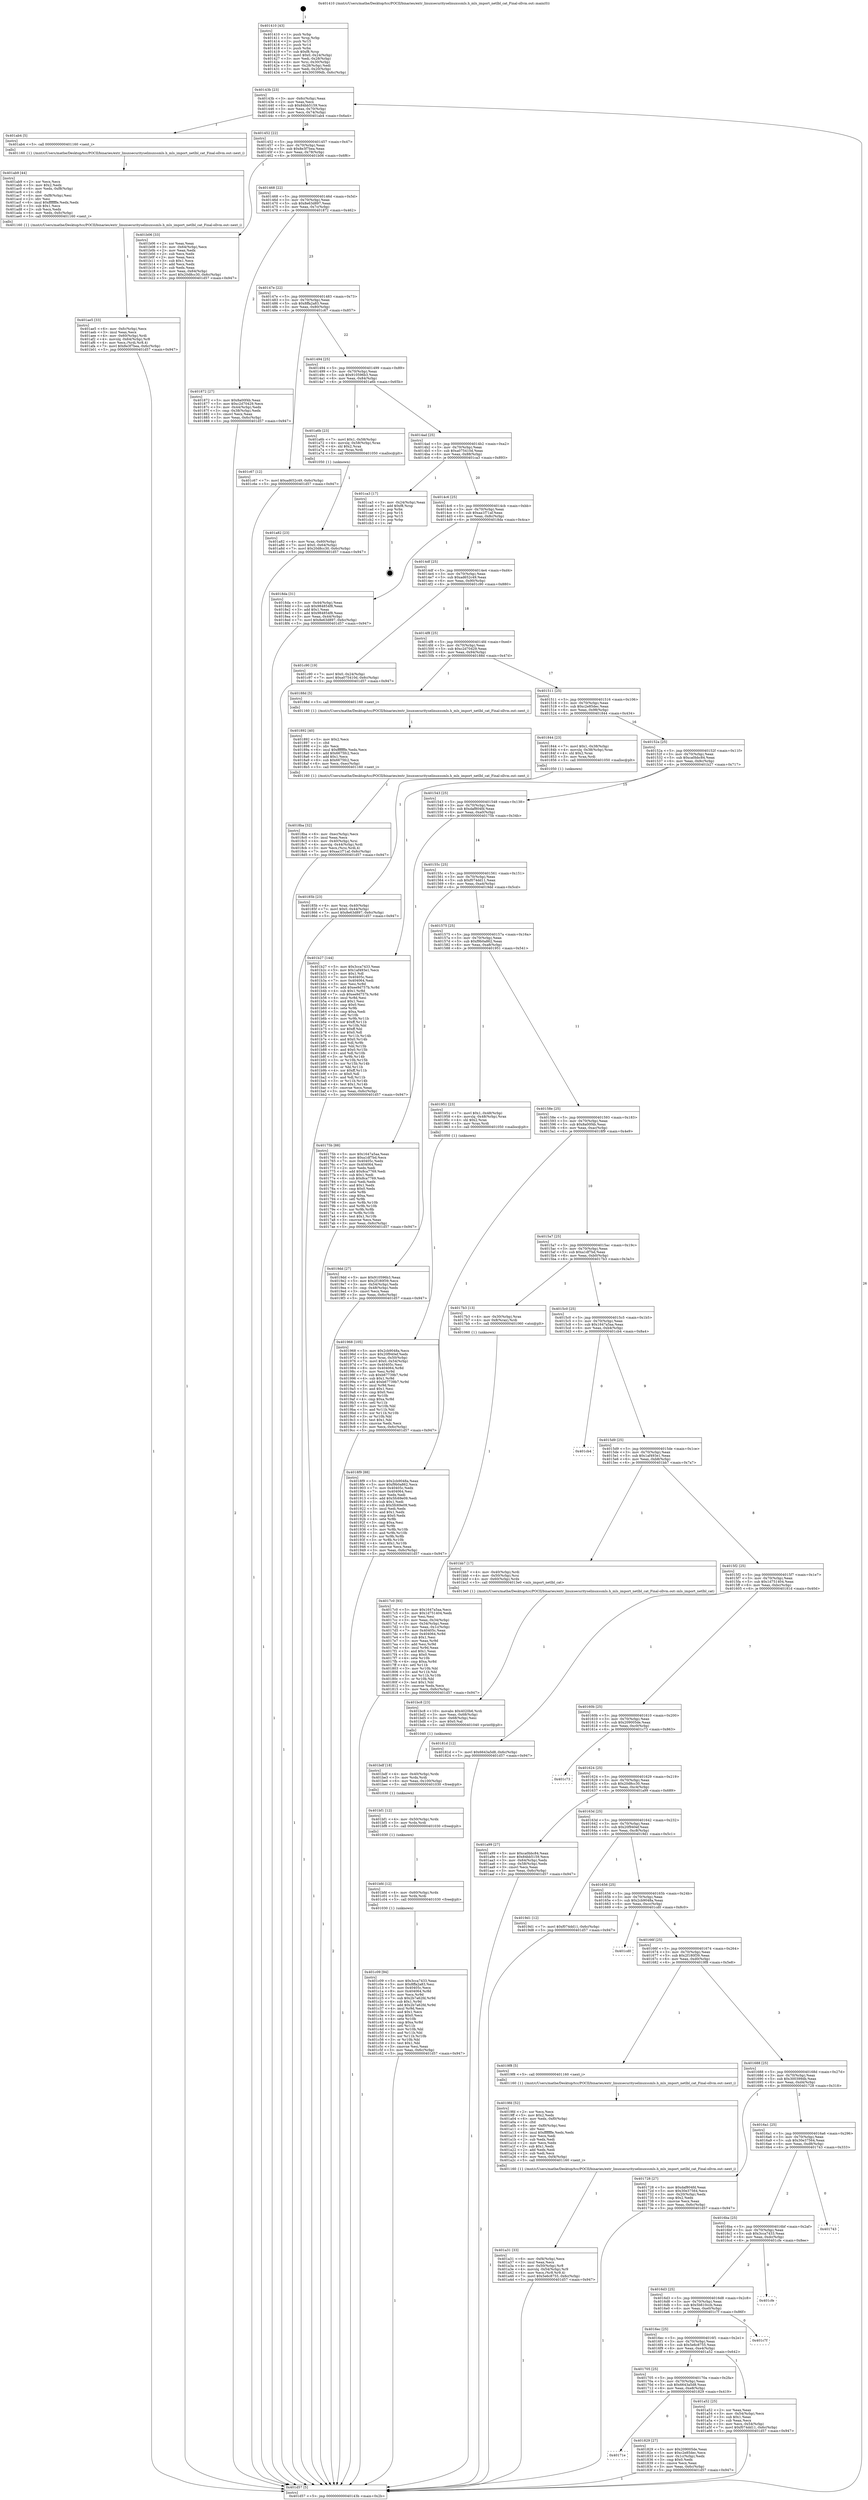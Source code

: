 digraph "0x401410" {
  label = "0x401410 (/mnt/c/Users/mathe/Desktop/tcc/POCII/binaries/extr_linuxsecurityselinuxssmls.h_mls_import_netlbl_cat_Final-ollvm.out::main(0))"
  labelloc = "t"
  node[shape=record]

  Entry [label="",width=0.3,height=0.3,shape=circle,fillcolor=black,style=filled]
  "0x40143b" [label="{
     0x40143b [23]\l
     | [instrs]\l
     &nbsp;&nbsp;0x40143b \<+3\>: mov -0x6c(%rbp),%eax\l
     &nbsp;&nbsp;0x40143e \<+2\>: mov %eax,%ecx\l
     &nbsp;&nbsp;0x401440 \<+6\>: sub $0x84bb5159,%ecx\l
     &nbsp;&nbsp;0x401446 \<+3\>: mov %eax,-0x70(%rbp)\l
     &nbsp;&nbsp;0x401449 \<+3\>: mov %ecx,-0x74(%rbp)\l
     &nbsp;&nbsp;0x40144c \<+6\>: je 0000000000401ab4 \<main+0x6a4\>\l
  }"]
  "0x401ab4" [label="{
     0x401ab4 [5]\l
     | [instrs]\l
     &nbsp;&nbsp;0x401ab4 \<+5\>: call 0000000000401160 \<next_i\>\l
     | [calls]\l
     &nbsp;&nbsp;0x401160 \{1\} (/mnt/c/Users/mathe/Desktop/tcc/POCII/binaries/extr_linuxsecurityselinuxssmls.h_mls_import_netlbl_cat_Final-ollvm.out::next_i)\l
  }"]
  "0x401452" [label="{
     0x401452 [22]\l
     | [instrs]\l
     &nbsp;&nbsp;0x401452 \<+5\>: jmp 0000000000401457 \<main+0x47\>\l
     &nbsp;&nbsp;0x401457 \<+3\>: mov -0x70(%rbp),%eax\l
     &nbsp;&nbsp;0x40145a \<+5\>: sub $0x8e3f7bea,%eax\l
     &nbsp;&nbsp;0x40145f \<+3\>: mov %eax,-0x78(%rbp)\l
     &nbsp;&nbsp;0x401462 \<+6\>: je 0000000000401b06 \<main+0x6f6\>\l
  }"]
  Exit [label="",width=0.3,height=0.3,shape=circle,fillcolor=black,style=filled,peripheries=2]
  "0x401b06" [label="{
     0x401b06 [33]\l
     | [instrs]\l
     &nbsp;&nbsp;0x401b06 \<+2\>: xor %eax,%eax\l
     &nbsp;&nbsp;0x401b08 \<+3\>: mov -0x64(%rbp),%ecx\l
     &nbsp;&nbsp;0x401b0b \<+2\>: mov %eax,%edx\l
     &nbsp;&nbsp;0x401b0d \<+2\>: sub %ecx,%edx\l
     &nbsp;&nbsp;0x401b0f \<+2\>: mov %eax,%ecx\l
     &nbsp;&nbsp;0x401b11 \<+3\>: sub $0x1,%ecx\l
     &nbsp;&nbsp;0x401b14 \<+2\>: add %ecx,%edx\l
     &nbsp;&nbsp;0x401b16 \<+2\>: sub %edx,%eax\l
     &nbsp;&nbsp;0x401b18 \<+3\>: mov %eax,-0x64(%rbp)\l
     &nbsp;&nbsp;0x401b1b \<+7\>: movl $0x20d8cc30,-0x6c(%rbp)\l
     &nbsp;&nbsp;0x401b22 \<+5\>: jmp 0000000000401d57 \<main+0x947\>\l
  }"]
  "0x401468" [label="{
     0x401468 [22]\l
     | [instrs]\l
     &nbsp;&nbsp;0x401468 \<+5\>: jmp 000000000040146d \<main+0x5d\>\l
     &nbsp;&nbsp;0x40146d \<+3\>: mov -0x70(%rbp),%eax\l
     &nbsp;&nbsp;0x401470 \<+5\>: sub $0x8e63d897,%eax\l
     &nbsp;&nbsp;0x401475 \<+3\>: mov %eax,-0x7c(%rbp)\l
     &nbsp;&nbsp;0x401478 \<+6\>: je 0000000000401872 \<main+0x462\>\l
  }"]
  "0x401c09" [label="{
     0x401c09 [94]\l
     | [instrs]\l
     &nbsp;&nbsp;0x401c09 \<+5\>: mov $0x3cca7433,%eax\l
     &nbsp;&nbsp;0x401c0e \<+5\>: mov $0x8ffa2a83,%esi\l
     &nbsp;&nbsp;0x401c13 \<+7\>: mov 0x40405c,%ecx\l
     &nbsp;&nbsp;0x401c1a \<+8\>: mov 0x404064,%r8d\l
     &nbsp;&nbsp;0x401c22 \<+3\>: mov %ecx,%r9d\l
     &nbsp;&nbsp;0x401c25 \<+7\>: sub $0x2b7a62fd,%r9d\l
     &nbsp;&nbsp;0x401c2c \<+4\>: sub $0x1,%r9d\l
     &nbsp;&nbsp;0x401c30 \<+7\>: add $0x2b7a62fd,%r9d\l
     &nbsp;&nbsp;0x401c37 \<+4\>: imul %r9d,%ecx\l
     &nbsp;&nbsp;0x401c3b \<+3\>: and $0x1,%ecx\l
     &nbsp;&nbsp;0x401c3e \<+3\>: cmp $0x0,%ecx\l
     &nbsp;&nbsp;0x401c41 \<+4\>: sete %r10b\l
     &nbsp;&nbsp;0x401c45 \<+4\>: cmp $0xa,%r8d\l
     &nbsp;&nbsp;0x401c49 \<+4\>: setl %r11b\l
     &nbsp;&nbsp;0x401c4d \<+3\>: mov %r10b,%bl\l
     &nbsp;&nbsp;0x401c50 \<+3\>: and %r11b,%bl\l
     &nbsp;&nbsp;0x401c53 \<+3\>: xor %r11b,%r10b\l
     &nbsp;&nbsp;0x401c56 \<+3\>: or %r10b,%bl\l
     &nbsp;&nbsp;0x401c59 \<+3\>: test $0x1,%bl\l
     &nbsp;&nbsp;0x401c5c \<+3\>: cmovne %esi,%eax\l
     &nbsp;&nbsp;0x401c5f \<+3\>: mov %eax,-0x6c(%rbp)\l
     &nbsp;&nbsp;0x401c62 \<+5\>: jmp 0000000000401d57 \<main+0x947\>\l
  }"]
  "0x401872" [label="{
     0x401872 [27]\l
     | [instrs]\l
     &nbsp;&nbsp;0x401872 \<+5\>: mov $0x8a00f4b,%eax\l
     &nbsp;&nbsp;0x401877 \<+5\>: mov $0xc2d70429,%ecx\l
     &nbsp;&nbsp;0x40187c \<+3\>: mov -0x44(%rbp),%edx\l
     &nbsp;&nbsp;0x40187f \<+3\>: cmp -0x38(%rbp),%edx\l
     &nbsp;&nbsp;0x401882 \<+3\>: cmovl %ecx,%eax\l
     &nbsp;&nbsp;0x401885 \<+3\>: mov %eax,-0x6c(%rbp)\l
     &nbsp;&nbsp;0x401888 \<+5\>: jmp 0000000000401d57 \<main+0x947\>\l
  }"]
  "0x40147e" [label="{
     0x40147e [22]\l
     | [instrs]\l
     &nbsp;&nbsp;0x40147e \<+5\>: jmp 0000000000401483 \<main+0x73\>\l
     &nbsp;&nbsp;0x401483 \<+3\>: mov -0x70(%rbp),%eax\l
     &nbsp;&nbsp;0x401486 \<+5\>: sub $0x8ffa2a83,%eax\l
     &nbsp;&nbsp;0x40148b \<+3\>: mov %eax,-0x80(%rbp)\l
     &nbsp;&nbsp;0x40148e \<+6\>: je 0000000000401c67 \<main+0x857\>\l
  }"]
  "0x401bfd" [label="{
     0x401bfd [12]\l
     | [instrs]\l
     &nbsp;&nbsp;0x401bfd \<+4\>: mov -0x60(%rbp),%rdx\l
     &nbsp;&nbsp;0x401c01 \<+3\>: mov %rdx,%rdi\l
     &nbsp;&nbsp;0x401c04 \<+5\>: call 0000000000401030 \<free@plt\>\l
     | [calls]\l
     &nbsp;&nbsp;0x401030 \{1\} (unknown)\l
  }"]
  "0x401c67" [label="{
     0x401c67 [12]\l
     | [instrs]\l
     &nbsp;&nbsp;0x401c67 \<+7\>: movl $0xad652c49,-0x6c(%rbp)\l
     &nbsp;&nbsp;0x401c6e \<+5\>: jmp 0000000000401d57 \<main+0x947\>\l
  }"]
  "0x401494" [label="{
     0x401494 [25]\l
     | [instrs]\l
     &nbsp;&nbsp;0x401494 \<+5\>: jmp 0000000000401499 \<main+0x89\>\l
     &nbsp;&nbsp;0x401499 \<+3\>: mov -0x70(%rbp),%eax\l
     &nbsp;&nbsp;0x40149c \<+5\>: sub $0x910596b3,%eax\l
     &nbsp;&nbsp;0x4014a1 \<+6\>: mov %eax,-0x84(%rbp)\l
     &nbsp;&nbsp;0x4014a7 \<+6\>: je 0000000000401a6b \<main+0x65b\>\l
  }"]
  "0x401bf1" [label="{
     0x401bf1 [12]\l
     | [instrs]\l
     &nbsp;&nbsp;0x401bf1 \<+4\>: mov -0x50(%rbp),%rdx\l
     &nbsp;&nbsp;0x401bf5 \<+3\>: mov %rdx,%rdi\l
     &nbsp;&nbsp;0x401bf8 \<+5\>: call 0000000000401030 \<free@plt\>\l
     | [calls]\l
     &nbsp;&nbsp;0x401030 \{1\} (unknown)\l
  }"]
  "0x401a6b" [label="{
     0x401a6b [23]\l
     | [instrs]\l
     &nbsp;&nbsp;0x401a6b \<+7\>: movl $0x1,-0x58(%rbp)\l
     &nbsp;&nbsp;0x401a72 \<+4\>: movslq -0x58(%rbp),%rax\l
     &nbsp;&nbsp;0x401a76 \<+4\>: shl $0x2,%rax\l
     &nbsp;&nbsp;0x401a7a \<+3\>: mov %rax,%rdi\l
     &nbsp;&nbsp;0x401a7d \<+5\>: call 0000000000401050 \<malloc@plt\>\l
     | [calls]\l
     &nbsp;&nbsp;0x401050 \{1\} (unknown)\l
  }"]
  "0x4014ad" [label="{
     0x4014ad [25]\l
     | [instrs]\l
     &nbsp;&nbsp;0x4014ad \<+5\>: jmp 00000000004014b2 \<main+0xa2\>\l
     &nbsp;&nbsp;0x4014b2 \<+3\>: mov -0x70(%rbp),%eax\l
     &nbsp;&nbsp;0x4014b5 \<+5\>: sub $0xa075410d,%eax\l
     &nbsp;&nbsp;0x4014ba \<+6\>: mov %eax,-0x88(%rbp)\l
     &nbsp;&nbsp;0x4014c0 \<+6\>: je 0000000000401ca3 \<main+0x893\>\l
  }"]
  "0x401bdf" [label="{
     0x401bdf [18]\l
     | [instrs]\l
     &nbsp;&nbsp;0x401bdf \<+4\>: mov -0x40(%rbp),%rdx\l
     &nbsp;&nbsp;0x401be3 \<+3\>: mov %rdx,%rdi\l
     &nbsp;&nbsp;0x401be6 \<+6\>: mov %eax,-0x100(%rbp)\l
     &nbsp;&nbsp;0x401bec \<+5\>: call 0000000000401030 \<free@plt\>\l
     | [calls]\l
     &nbsp;&nbsp;0x401030 \{1\} (unknown)\l
  }"]
  "0x401ca3" [label="{
     0x401ca3 [17]\l
     | [instrs]\l
     &nbsp;&nbsp;0x401ca3 \<+3\>: mov -0x24(%rbp),%eax\l
     &nbsp;&nbsp;0x401ca6 \<+7\>: add $0xf8,%rsp\l
     &nbsp;&nbsp;0x401cad \<+1\>: pop %rbx\l
     &nbsp;&nbsp;0x401cae \<+2\>: pop %r14\l
     &nbsp;&nbsp;0x401cb0 \<+2\>: pop %r15\l
     &nbsp;&nbsp;0x401cb2 \<+1\>: pop %rbp\l
     &nbsp;&nbsp;0x401cb3 \<+1\>: ret\l
  }"]
  "0x4014c6" [label="{
     0x4014c6 [25]\l
     | [instrs]\l
     &nbsp;&nbsp;0x4014c6 \<+5\>: jmp 00000000004014cb \<main+0xbb\>\l
     &nbsp;&nbsp;0x4014cb \<+3\>: mov -0x70(%rbp),%eax\l
     &nbsp;&nbsp;0x4014ce \<+5\>: sub $0xaa1f71af,%eax\l
     &nbsp;&nbsp;0x4014d3 \<+6\>: mov %eax,-0x8c(%rbp)\l
     &nbsp;&nbsp;0x4014d9 \<+6\>: je 00000000004018da \<main+0x4ca\>\l
  }"]
  "0x401bc8" [label="{
     0x401bc8 [23]\l
     | [instrs]\l
     &nbsp;&nbsp;0x401bc8 \<+10\>: movabs $0x4020b6,%rdi\l
     &nbsp;&nbsp;0x401bd2 \<+3\>: mov %eax,-0x68(%rbp)\l
     &nbsp;&nbsp;0x401bd5 \<+3\>: mov -0x68(%rbp),%esi\l
     &nbsp;&nbsp;0x401bd8 \<+2\>: mov $0x0,%al\l
     &nbsp;&nbsp;0x401bda \<+5\>: call 0000000000401040 \<printf@plt\>\l
     | [calls]\l
     &nbsp;&nbsp;0x401040 \{1\} (unknown)\l
  }"]
  "0x4018da" [label="{
     0x4018da [31]\l
     | [instrs]\l
     &nbsp;&nbsp;0x4018da \<+3\>: mov -0x44(%rbp),%eax\l
     &nbsp;&nbsp;0x4018dd \<+5\>: sub $0x984854f8,%eax\l
     &nbsp;&nbsp;0x4018e2 \<+3\>: add $0x1,%eax\l
     &nbsp;&nbsp;0x4018e5 \<+5\>: add $0x984854f8,%eax\l
     &nbsp;&nbsp;0x4018ea \<+3\>: mov %eax,-0x44(%rbp)\l
     &nbsp;&nbsp;0x4018ed \<+7\>: movl $0x8e63d897,-0x6c(%rbp)\l
     &nbsp;&nbsp;0x4018f4 \<+5\>: jmp 0000000000401d57 \<main+0x947\>\l
  }"]
  "0x4014df" [label="{
     0x4014df [25]\l
     | [instrs]\l
     &nbsp;&nbsp;0x4014df \<+5\>: jmp 00000000004014e4 \<main+0xd4\>\l
     &nbsp;&nbsp;0x4014e4 \<+3\>: mov -0x70(%rbp),%eax\l
     &nbsp;&nbsp;0x4014e7 \<+5\>: sub $0xad652c49,%eax\l
     &nbsp;&nbsp;0x4014ec \<+6\>: mov %eax,-0x90(%rbp)\l
     &nbsp;&nbsp;0x4014f2 \<+6\>: je 0000000000401c90 \<main+0x880\>\l
  }"]
  "0x401ae5" [label="{
     0x401ae5 [33]\l
     | [instrs]\l
     &nbsp;&nbsp;0x401ae5 \<+6\>: mov -0xfc(%rbp),%ecx\l
     &nbsp;&nbsp;0x401aeb \<+3\>: imul %eax,%ecx\l
     &nbsp;&nbsp;0x401aee \<+4\>: mov -0x60(%rbp),%rdi\l
     &nbsp;&nbsp;0x401af2 \<+4\>: movslq -0x64(%rbp),%r8\l
     &nbsp;&nbsp;0x401af6 \<+4\>: mov %ecx,(%rdi,%r8,4)\l
     &nbsp;&nbsp;0x401afa \<+7\>: movl $0x8e3f7bea,-0x6c(%rbp)\l
     &nbsp;&nbsp;0x401b01 \<+5\>: jmp 0000000000401d57 \<main+0x947\>\l
  }"]
  "0x401c90" [label="{
     0x401c90 [19]\l
     | [instrs]\l
     &nbsp;&nbsp;0x401c90 \<+7\>: movl $0x0,-0x24(%rbp)\l
     &nbsp;&nbsp;0x401c97 \<+7\>: movl $0xa075410d,-0x6c(%rbp)\l
     &nbsp;&nbsp;0x401c9e \<+5\>: jmp 0000000000401d57 \<main+0x947\>\l
  }"]
  "0x4014f8" [label="{
     0x4014f8 [25]\l
     | [instrs]\l
     &nbsp;&nbsp;0x4014f8 \<+5\>: jmp 00000000004014fd \<main+0xed\>\l
     &nbsp;&nbsp;0x4014fd \<+3\>: mov -0x70(%rbp),%eax\l
     &nbsp;&nbsp;0x401500 \<+5\>: sub $0xc2d70429,%eax\l
     &nbsp;&nbsp;0x401505 \<+6\>: mov %eax,-0x94(%rbp)\l
     &nbsp;&nbsp;0x40150b \<+6\>: je 000000000040188d \<main+0x47d\>\l
  }"]
  "0x401ab9" [label="{
     0x401ab9 [44]\l
     | [instrs]\l
     &nbsp;&nbsp;0x401ab9 \<+2\>: xor %ecx,%ecx\l
     &nbsp;&nbsp;0x401abb \<+5\>: mov $0x2,%edx\l
     &nbsp;&nbsp;0x401ac0 \<+6\>: mov %edx,-0xf8(%rbp)\l
     &nbsp;&nbsp;0x401ac6 \<+1\>: cltd\l
     &nbsp;&nbsp;0x401ac7 \<+6\>: mov -0xf8(%rbp),%esi\l
     &nbsp;&nbsp;0x401acd \<+2\>: idiv %esi\l
     &nbsp;&nbsp;0x401acf \<+6\>: imul $0xfffffffe,%edx,%edx\l
     &nbsp;&nbsp;0x401ad5 \<+3\>: sub $0x1,%ecx\l
     &nbsp;&nbsp;0x401ad8 \<+2\>: sub %ecx,%edx\l
     &nbsp;&nbsp;0x401ada \<+6\>: mov %edx,-0xfc(%rbp)\l
     &nbsp;&nbsp;0x401ae0 \<+5\>: call 0000000000401160 \<next_i\>\l
     | [calls]\l
     &nbsp;&nbsp;0x401160 \{1\} (/mnt/c/Users/mathe/Desktop/tcc/POCII/binaries/extr_linuxsecurityselinuxssmls.h_mls_import_netlbl_cat_Final-ollvm.out::next_i)\l
  }"]
  "0x40188d" [label="{
     0x40188d [5]\l
     | [instrs]\l
     &nbsp;&nbsp;0x40188d \<+5\>: call 0000000000401160 \<next_i\>\l
     | [calls]\l
     &nbsp;&nbsp;0x401160 \{1\} (/mnt/c/Users/mathe/Desktop/tcc/POCII/binaries/extr_linuxsecurityselinuxssmls.h_mls_import_netlbl_cat_Final-ollvm.out::next_i)\l
  }"]
  "0x401511" [label="{
     0x401511 [25]\l
     | [instrs]\l
     &nbsp;&nbsp;0x401511 \<+5\>: jmp 0000000000401516 \<main+0x106\>\l
     &nbsp;&nbsp;0x401516 \<+3\>: mov -0x70(%rbp),%eax\l
     &nbsp;&nbsp;0x401519 \<+5\>: sub $0xc2e85dec,%eax\l
     &nbsp;&nbsp;0x40151e \<+6\>: mov %eax,-0x98(%rbp)\l
     &nbsp;&nbsp;0x401524 \<+6\>: je 0000000000401844 \<main+0x434\>\l
  }"]
  "0x401a82" [label="{
     0x401a82 [23]\l
     | [instrs]\l
     &nbsp;&nbsp;0x401a82 \<+4\>: mov %rax,-0x60(%rbp)\l
     &nbsp;&nbsp;0x401a86 \<+7\>: movl $0x0,-0x64(%rbp)\l
     &nbsp;&nbsp;0x401a8d \<+7\>: movl $0x20d8cc30,-0x6c(%rbp)\l
     &nbsp;&nbsp;0x401a94 \<+5\>: jmp 0000000000401d57 \<main+0x947\>\l
  }"]
  "0x401844" [label="{
     0x401844 [23]\l
     | [instrs]\l
     &nbsp;&nbsp;0x401844 \<+7\>: movl $0x1,-0x38(%rbp)\l
     &nbsp;&nbsp;0x40184b \<+4\>: movslq -0x38(%rbp),%rax\l
     &nbsp;&nbsp;0x40184f \<+4\>: shl $0x2,%rax\l
     &nbsp;&nbsp;0x401853 \<+3\>: mov %rax,%rdi\l
     &nbsp;&nbsp;0x401856 \<+5\>: call 0000000000401050 \<malloc@plt\>\l
     | [calls]\l
     &nbsp;&nbsp;0x401050 \{1\} (unknown)\l
  }"]
  "0x40152a" [label="{
     0x40152a [25]\l
     | [instrs]\l
     &nbsp;&nbsp;0x40152a \<+5\>: jmp 000000000040152f \<main+0x11f\>\l
     &nbsp;&nbsp;0x40152f \<+3\>: mov -0x70(%rbp),%eax\l
     &nbsp;&nbsp;0x401532 \<+5\>: sub $0xca0bbc84,%eax\l
     &nbsp;&nbsp;0x401537 \<+6\>: mov %eax,-0x9c(%rbp)\l
     &nbsp;&nbsp;0x40153d \<+6\>: je 0000000000401b27 \<main+0x717\>\l
  }"]
  "0x401a31" [label="{
     0x401a31 [33]\l
     | [instrs]\l
     &nbsp;&nbsp;0x401a31 \<+6\>: mov -0xf4(%rbp),%ecx\l
     &nbsp;&nbsp;0x401a37 \<+3\>: imul %eax,%ecx\l
     &nbsp;&nbsp;0x401a3a \<+4\>: mov -0x50(%rbp),%r8\l
     &nbsp;&nbsp;0x401a3e \<+4\>: movslq -0x54(%rbp),%r9\l
     &nbsp;&nbsp;0x401a42 \<+4\>: mov %ecx,(%r8,%r9,4)\l
     &nbsp;&nbsp;0x401a46 \<+7\>: movl $0x5e6c8755,-0x6c(%rbp)\l
     &nbsp;&nbsp;0x401a4d \<+5\>: jmp 0000000000401d57 \<main+0x947\>\l
  }"]
  "0x401b27" [label="{
     0x401b27 [144]\l
     | [instrs]\l
     &nbsp;&nbsp;0x401b27 \<+5\>: mov $0x3cca7433,%eax\l
     &nbsp;&nbsp;0x401b2c \<+5\>: mov $0x1af493e1,%ecx\l
     &nbsp;&nbsp;0x401b31 \<+2\>: mov $0x1,%dl\l
     &nbsp;&nbsp;0x401b33 \<+7\>: mov 0x40405c,%esi\l
     &nbsp;&nbsp;0x401b3a \<+7\>: mov 0x404064,%edi\l
     &nbsp;&nbsp;0x401b41 \<+3\>: mov %esi,%r8d\l
     &nbsp;&nbsp;0x401b44 \<+7\>: add $0xee9d757b,%r8d\l
     &nbsp;&nbsp;0x401b4b \<+4\>: sub $0x1,%r8d\l
     &nbsp;&nbsp;0x401b4f \<+7\>: sub $0xee9d757b,%r8d\l
     &nbsp;&nbsp;0x401b56 \<+4\>: imul %r8d,%esi\l
     &nbsp;&nbsp;0x401b5a \<+3\>: and $0x1,%esi\l
     &nbsp;&nbsp;0x401b5d \<+3\>: cmp $0x0,%esi\l
     &nbsp;&nbsp;0x401b60 \<+4\>: sete %r9b\l
     &nbsp;&nbsp;0x401b64 \<+3\>: cmp $0xa,%edi\l
     &nbsp;&nbsp;0x401b67 \<+4\>: setl %r10b\l
     &nbsp;&nbsp;0x401b6b \<+3\>: mov %r9b,%r11b\l
     &nbsp;&nbsp;0x401b6e \<+4\>: xor $0xff,%r11b\l
     &nbsp;&nbsp;0x401b72 \<+3\>: mov %r10b,%bl\l
     &nbsp;&nbsp;0x401b75 \<+3\>: xor $0xff,%bl\l
     &nbsp;&nbsp;0x401b78 \<+3\>: xor $0x0,%dl\l
     &nbsp;&nbsp;0x401b7b \<+3\>: mov %r11b,%r14b\l
     &nbsp;&nbsp;0x401b7e \<+4\>: and $0x0,%r14b\l
     &nbsp;&nbsp;0x401b82 \<+3\>: and %dl,%r9b\l
     &nbsp;&nbsp;0x401b85 \<+3\>: mov %bl,%r15b\l
     &nbsp;&nbsp;0x401b88 \<+4\>: and $0x0,%r15b\l
     &nbsp;&nbsp;0x401b8c \<+3\>: and %dl,%r10b\l
     &nbsp;&nbsp;0x401b8f \<+3\>: or %r9b,%r14b\l
     &nbsp;&nbsp;0x401b92 \<+3\>: or %r10b,%r15b\l
     &nbsp;&nbsp;0x401b95 \<+3\>: xor %r15b,%r14b\l
     &nbsp;&nbsp;0x401b98 \<+3\>: or %bl,%r11b\l
     &nbsp;&nbsp;0x401b9b \<+4\>: xor $0xff,%r11b\l
     &nbsp;&nbsp;0x401b9f \<+3\>: or $0x0,%dl\l
     &nbsp;&nbsp;0x401ba2 \<+3\>: and %dl,%r11b\l
     &nbsp;&nbsp;0x401ba5 \<+3\>: or %r11b,%r14b\l
     &nbsp;&nbsp;0x401ba8 \<+4\>: test $0x1,%r14b\l
     &nbsp;&nbsp;0x401bac \<+3\>: cmovne %ecx,%eax\l
     &nbsp;&nbsp;0x401baf \<+3\>: mov %eax,-0x6c(%rbp)\l
     &nbsp;&nbsp;0x401bb2 \<+5\>: jmp 0000000000401d57 \<main+0x947\>\l
  }"]
  "0x401543" [label="{
     0x401543 [25]\l
     | [instrs]\l
     &nbsp;&nbsp;0x401543 \<+5\>: jmp 0000000000401548 \<main+0x138\>\l
     &nbsp;&nbsp;0x401548 \<+3\>: mov -0x70(%rbp),%eax\l
     &nbsp;&nbsp;0x40154b \<+5\>: sub $0xdaf804fd,%eax\l
     &nbsp;&nbsp;0x401550 \<+6\>: mov %eax,-0xa0(%rbp)\l
     &nbsp;&nbsp;0x401556 \<+6\>: je 000000000040175b \<main+0x34b\>\l
  }"]
  "0x4019fd" [label="{
     0x4019fd [52]\l
     | [instrs]\l
     &nbsp;&nbsp;0x4019fd \<+2\>: xor %ecx,%ecx\l
     &nbsp;&nbsp;0x4019ff \<+5\>: mov $0x2,%edx\l
     &nbsp;&nbsp;0x401a04 \<+6\>: mov %edx,-0xf0(%rbp)\l
     &nbsp;&nbsp;0x401a0a \<+1\>: cltd\l
     &nbsp;&nbsp;0x401a0b \<+6\>: mov -0xf0(%rbp),%esi\l
     &nbsp;&nbsp;0x401a11 \<+2\>: idiv %esi\l
     &nbsp;&nbsp;0x401a13 \<+6\>: imul $0xfffffffe,%edx,%edx\l
     &nbsp;&nbsp;0x401a19 \<+2\>: mov %ecx,%edi\l
     &nbsp;&nbsp;0x401a1b \<+2\>: sub %edx,%edi\l
     &nbsp;&nbsp;0x401a1d \<+2\>: mov %ecx,%edx\l
     &nbsp;&nbsp;0x401a1f \<+3\>: sub $0x1,%edx\l
     &nbsp;&nbsp;0x401a22 \<+2\>: add %edx,%edi\l
     &nbsp;&nbsp;0x401a24 \<+2\>: sub %edi,%ecx\l
     &nbsp;&nbsp;0x401a26 \<+6\>: mov %ecx,-0xf4(%rbp)\l
     &nbsp;&nbsp;0x401a2c \<+5\>: call 0000000000401160 \<next_i\>\l
     | [calls]\l
     &nbsp;&nbsp;0x401160 \{1\} (/mnt/c/Users/mathe/Desktop/tcc/POCII/binaries/extr_linuxsecurityselinuxssmls.h_mls_import_netlbl_cat_Final-ollvm.out::next_i)\l
  }"]
  "0x40175b" [label="{
     0x40175b [88]\l
     | [instrs]\l
     &nbsp;&nbsp;0x40175b \<+5\>: mov $0x1647a5aa,%eax\l
     &nbsp;&nbsp;0x401760 \<+5\>: mov $0xa1df7bd,%ecx\l
     &nbsp;&nbsp;0x401765 \<+7\>: mov 0x40405c,%edx\l
     &nbsp;&nbsp;0x40176c \<+7\>: mov 0x404064,%esi\l
     &nbsp;&nbsp;0x401773 \<+2\>: mov %edx,%edi\l
     &nbsp;&nbsp;0x401775 \<+6\>: add $0x8ca7769,%edi\l
     &nbsp;&nbsp;0x40177b \<+3\>: sub $0x1,%edi\l
     &nbsp;&nbsp;0x40177e \<+6\>: sub $0x8ca7769,%edi\l
     &nbsp;&nbsp;0x401784 \<+3\>: imul %edi,%edx\l
     &nbsp;&nbsp;0x401787 \<+3\>: and $0x1,%edx\l
     &nbsp;&nbsp;0x40178a \<+3\>: cmp $0x0,%edx\l
     &nbsp;&nbsp;0x40178d \<+4\>: sete %r8b\l
     &nbsp;&nbsp;0x401791 \<+3\>: cmp $0xa,%esi\l
     &nbsp;&nbsp;0x401794 \<+4\>: setl %r9b\l
     &nbsp;&nbsp;0x401798 \<+3\>: mov %r8b,%r10b\l
     &nbsp;&nbsp;0x40179b \<+3\>: and %r9b,%r10b\l
     &nbsp;&nbsp;0x40179e \<+3\>: xor %r9b,%r8b\l
     &nbsp;&nbsp;0x4017a1 \<+3\>: or %r8b,%r10b\l
     &nbsp;&nbsp;0x4017a4 \<+4\>: test $0x1,%r10b\l
     &nbsp;&nbsp;0x4017a8 \<+3\>: cmovne %ecx,%eax\l
     &nbsp;&nbsp;0x4017ab \<+3\>: mov %eax,-0x6c(%rbp)\l
     &nbsp;&nbsp;0x4017ae \<+5\>: jmp 0000000000401d57 \<main+0x947\>\l
  }"]
  "0x40155c" [label="{
     0x40155c [25]\l
     | [instrs]\l
     &nbsp;&nbsp;0x40155c \<+5\>: jmp 0000000000401561 \<main+0x151\>\l
     &nbsp;&nbsp;0x401561 \<+3\>: mov -0x70(%rbp),%eax\l
     &nbsp;&nbsp;0x401564 \<+5\>: sub $0xf074dd11,%eax\l
     &nbsp;&nbsp;0x401569 \<+6\>: mov %eax,-0xa4(%rbp)\l
     &nbsp;&nbsp;0x40156f \<+6\>: je 00000000004019dd \<main+0x5cd\>\l
  }"]
  "0x401968" [label="{
     0x401968 [105]\l
     | [instrs]\l
     &nbsp;&nbsp;0x401968 \<+5\>: mov $0x2cb9048a,%ecx\l
     &nbsp;&nbsp;0x40196d \<+5\>: mov $0x20f940ef,%edx\l
     &nbsp;&nbsp;0x401972 \<+4\>: mov %rax,-0x50(%rbp)\l
     &nbsp;&nbsp;0x401976 \<+7\>: movl $0x0,-0x54(%rbp)\l
     &nbsp;&nbsp;0x40197d \<+7\>: mov 0x40405c,%esi\l
     &nbsp;&nbsp;0x401984 \<+8\>: mov 0x404064,%r8d\l
     &nbsp;&nbsp;0x40198c \<+3\>: mov %esi,%r9d\l
     &nbsp;&nbsp;0x40198f \<+7\>: sub $0xb67739b7,%r9d\l
     &nbsp;&nbsp;0x401996 \<+4\>: sub $0x1,%r9d\l
     &nbsp;&nbsp;0x40199a \<+7\>: add $0xb67739b7,%r9d\l
     &nbsp;&nbsp;0x4019a1 \<+4\>: imul %r9d,%esi\l
     &nbsp;&nbsp;0x4019a5 \<+3\>: and $0x1,%esi\l
     &nbsp;&nbsp;0x4019a8 \<+3\>: cmp $0x0,%esi\l
     &nbsp;&nbsp;0x4019ab \<+4\>: sete %r10b\l
     &nbsp;&nbsp;0x4019af \<+4\>: cmp $0xa,%r8d\l
     &nbsp;&nbsp;0x4019b3 \<+4\>: setl %r11b\l
     &nbsp;&nbsp;0x4019b7 \<+3\>: mov %r10b,%bl\l
     &nbsp;&nbsp;0x4019ba \<+3\>: and %r11b,%bl\l
     &nbsp;&nbsp;0x4019bd \<+3\>: xor %r11b,%r10b\l
     &nbsp;&nbsp;0x4019c0 \<+3\>: or %r10b,%bl\l
     &nbsp;&nbsp;0x4019c3 \<+3\>: test $0x1,%bl\l
     &nbsp;&nbsp;0x4019c6 \<+3\>: cmovne %edx,%ecx\l
     &nbsp;&nbsp;0x4019c9 \<+3\>: mov %ecx,-0x6c(%rbp)\l
     &nbsp;&nbsp;0x4019cc \<+5\>: jmp 0000000000401d57 \<main+0x947\>\l
  }"]
  "0x4019dd" [label="{
     0x4019dd [27]\l
     | [instrs]\l
     &nbsp;&nbsp;0x4019dd \<+5\>: mov $0x910596b3,%eax\l
     &nbsp;&nbsp;0x4019e2 \<+5\>: mov $0x2f180f39,%ecx\l
     &nbsp;&nbsp;0x4019e7 \<+3\>: mov -0x54(%rbp),%edx\l
     &nbsp;&nbsp;0x4019ea \<+3\>: cmp -0x48(%rbp),%edx\l
     &nbsp;&nbsp;0x4019ed \<+3\>: cmovl %ecx,%eax\l
     &nbsp;&nbsp;0x4019f0 \<+3\>: mov %eax,-0x6c(%rbp)\l
     &nbsp;&nbsp;0x4019f3 \<+5\>: jmp 0000000000401d57 \<main+0x947\>\l
  }"]
  "0x401575" [label="{
     0x401575 [25]\l
     | [instrs]\l
     &nbsp;&nbsp;0x401575 \<+5\>: jmp 000000000040157a \<main+0x16a\>\l
     &nbsp;&nbsp;0x40157a \<+3\>: mov -0x70(%rbp),%eax\l
     &nbsp;&nbsp;0x40157d \<+5\>: sub $0xf9b0a862,%eax\l
     &nbsp;&nbsp;0x401582 \<+6\>: mov %eax,-0xa8(%rbp)\l
     &nbsp;&nbsp;0x401588 \<+6\>: je 0000000000401951 \<main+0x541\>\l
  }"]
  "0x4018ba" [label="{
     0x4018ba [32]\l
     | [instrs]\l
     &nbsp;&nbsp;0x4018ba \<+6\>: mov -0xec(%rbp),%ecx\l
     &nbsp;&nbsp;0x4018c0 \<+3\>: imul %eax,%ecx\l
     &nbsp;&nbsp;0x4018c3 \<+4\>: mov -0x40(%rbp),%rsi\l
     &nbsp;&nbsp;0x4018c7 \<+4\>: movslq -0x44(%rbp),%rdi\l
     &nbsp;&nbsp;0x4018cb \<+3\>: mov %ecx,(%rsi,%rdi,4)\l
     &nbsp;&nbsp;0x4018ce \<+7\>: movl $0xaa1f71af,-0x6c(%rbp)\l
     &nbsp;&nbsp;0x4018d5 \<+5\>: jmp 0000000000401d57 \<main+0x947\>\l
  }"]
  "0x401951" [label="{
     0x401951 [23]\l
     | [instrs]\l
     &nbsp;&nbsp;0x401951 \<+7\>: movl $0x1,-0x48(%rbp)\l
     &nbsp;&nbsp;0x401958 \<+4\>: movslq -0x48(%rbp),%rax\l
     &nbsp;&nbsp;0x40195c \<+4\>: shl $0x2,%rax\l
     &nbsp;&nbsp;0x401960 \<+3\>: mov %rax,%rdi\l
     &nbsp;&nbsp;0x401963 \<+5\>: call 0000000000401050 \<malloc@plt\>\l
     | [calls]\l
     &nbsp;&nbsp;0x401050 \{1\} (unknown)\l
  }"]
  "0x40158e" [label="{
     0x40158e [25]\l
     | [instrs]\l
     &nbsp;&nbsp;0x40158e \<+5\>: jmp 0000000000401593 \<main+0x183\>\l
     &nbsp;&nbsp;0x401593 \<+3\>: mov -0x70(%rbp),%eax\l
     &nbsp;&nbsp;0x401596 \<+5\>: sub $0x8a00f4b,%eax\l
     &nbsp;&nbsp;0x40159b \<+6\>: mov %eax,-0xac(%rbp)\l
     &nbsp;&nbsp;0x4015a1 \<+6\>: je 00000000004018f9 \<main+0x4e9\>\l
  }"]
  "0x401892" [label="{
     0x401892 [40]\l
     | [instrs]\l
     &nbsp;&nbsp;0x401892 \<+5\>: mov $0x2,%ecx\l
     &nbsp;&nbsp;0x401897 \<+1\>: cltd\l
     &nbsp;&nbsp;0x401898 \<+2\>: idiv %ecx\l
     &nbsp;&nbsp;0x40189a \<+6\>: imul $0xfffffffe,%edx,%ecx\l
     &nbsp;&nbsp;0x4018a0 \<+6\>: add $0x6675fc2,%ecx\l
     &nbsp;&nbsp;0x4018a6 \<+3\>: add $0x1,%ecx\l
     &nbsp;&nbsp;0x4018a9 \<+6\>: sub $0x6675fc2,%ecx\l
     &nbsp;&nbsp;0x4018af \<+6\>: mov %ecx,-0xec(%rbp)\l
     &nbsp;&nbsp;0x4018b5 \<+5\>: call 0000000000401160 \<next_i\>\l
     | [calls]\l
     &nbsp;&nbsp;0x401160 \{1\} (/mnt/c/Users/mathe/Desktop/tcc/POCII/binaries/extr_linuxsecurityselinuxssmls.h_mls_import_netlbl_cat_Final-ollvm.out::next_i)\l
  }"]
  "0x4018f9" [label="{
     0x4018f9 [88]\l
     | [instrs]\l
     &nbsp;&nbsp;0x4018f9 \<+5\>: mov $0x2cb9048a,%eax\l
     &nbsp;&nbsp;0x4018fe \<+5\>: mov $0xf9b0a862,%ecx\l
     &nbsp;&nbsp;0x401903 \<+7\>: mov 0x40405c,%edx\l
     &nbsp;&nbsp;0x40190a \<+7\>: mov 0x404064,%esi\l
     &nbsp;&nbsp;0x401911 \<+2\>: mov %edx,%edi\l
     &nbsp;&nbsp;0x401913 \<+6\>: add $0x5fc69e09,%edi\l
     &nbsp;&nbsp;0x401919 \<+3\>: sub $0x1,%edi\l
     &nbsp;&nbsp;0x40191c \<+6\>: sub $0x5fc69e09,%edi\l
     &nbsp;&nbsp;0x401922 \<+3\>: imul %edi,%edx\l
     &nbsp;&nbsp;0x401925 \<+3\>: and $0x1,%edx\l
     &nbsp;&nbsp;0x401928 \<+3\>: cmp $0x0,%edx\l
     &nbsp;&nbsp;0x40192b \<+4\>: sete %r8b\l
     &nbsp;&nbsp;0x40192f \<+3\>: cmp $0xa,%esi\l
     &nbsp;&nbsp;0x401932 \<+4\>: setl %r9b\l
     &nbsp;&nbsp;0x401936 \<+3\>: mov %r8b,%r10b\l
     &nbsp;&nbsp;0x401939 \<+3\>: and %r9b,%r10b\l
     &nbsp;&nbsp;0x40193c \<+3\>: xor %r9b,%r8b\l
     &nbsp;&nbsp;0x40193f \<+3\>: or %r8b,%r10b\l
     &nbsp;&nbsp;0x401942 \<+4\>: test $0x1,%r10b\l
     &nbsp;&nbsp;0x401946 \<+3\>: cmovne %ecx,%eax\l
     &nbsp;&nbsp;0x401949 \<+3\>: mov %eax,-0x6c(%rbp)\l
     &nbsp;&nbsp;0x40194c \<+5\>: jmp 0000000000401d57 \<main+0x947\>\l
  }"]
  "0x4015a7" [label="{
     0x4015a7 [25]\l
     | [instrs]\l
     &nbsp;&nbsp;0x4015a7 \<+5\>: jmp 00000000004015ac \<main+0x19c\>\l
     &nbsp;&nbsp;0x4015ac \<+3\>: mov -0x70(%rbp),%eax\l
     &nbsp;&nbsp;0x4015af \<+5\>: sub $0xa1df7bd,%eax\l
     &nbsp;&nbsp;0x4015b4 \<+6\>: mov %eax,-0xb0(%rbp)\l
     &nbsp;&nbsp;0x4015ba \<+6\>: je 00000000004017b3 \<main+0x3a3\>\l
  }"]
  "0x40185b" [label="{
     0x40185b [23]\l
     | [instrs]\l
     &nbsp;&nbsp;0x40185b \<+4\>: mov %rax,-0x40(%rbp)\l
     &nbsp;&nbsp;0x40185f \<+7\>: movl $0x0,-0x44(%rbp)\l
     &nbsp;&nbsp;0x401866 \<+7\>: movl $0x8e63d897,-0x6c(%rbp)\l
     &nbsp;&nbsp;0x40186d \<+5\>: jmp 0000000000401d57 \<main+0x947\>\l
  }"]
  "0x4017b3" [label="{
     0x4017b3 [13]\l
     | [instrs]\l
     &nbsp;&nbsp;0x4017b3 \<+4\>: mov -0x30(%rbp),%rax\l
     &nbsp;&nbsp;0x4017b7 \<+4\>: mov 0x8(%rax),%rdi\l
     &nbsp;&nbsp;0x4017bb \<+5\>: call 0000000000401060 \<atoi@plt\>\l
     | [calls]\l
     &nbsp;&nbsp;0x401060 \{1\} (unknown)\l
  }"]
  "0x4015c0" [label="{
     0x4015c0 [25]\l
     | [instrs]\l
     &nbsp;&nbsp;0x4015c0 \<+5\>: jmp 00000000004015c5 \<main+0x1b5\>\l
     &nbsp;&nbsp;0x4015c5 \<+3\>: mov -0x70(%rbp),%eax\l
     &nbsp;&nbsp;0x4015c8 \<+5\>: sub $0x1647a5aa,%eax\l
     &nbsp;&nbsp;0x4015cd \<+6\>: mov %eax,-0xb4(%rbp)\l
     &nbsp;&nbsp;0x4015d3 \<+6\>: je 0000000000401cb4 \<main+0x8a4\>\l
  }"]
  "0x40171e" [label="{
     0x40171e\l
  }", style=dashed]
  "0x401cb4" [label="{
     0x401cb4\l
  }", style=dashed]
  "0x4015d9" [label="{
     0x4015d9 [25]\l
     | [instrs]\l
     &nbsp;&nbsp;0x4015d9 \<+5\>: jmp 00000000004015de \<main+0x1ce\>\l
     &nbsp;&nbsp;0x4015de \<+3\>: mov -0x70(%rbp),%eax\l
     &nbsp;&nbsp;0x4015e1 \<+5\>: sub $0x1af493e1,%eax\l
     &nbsp;&nbsp;0x4015e6 \<+6\>: mov %eax,-0xb8(%rbp)\l
     &nbsp;&nbsp;0x4015ec \<+6\>: je 0000000000401bb7 \<main+0x7a7\>\l
  }"]
  "0x401829" [label="{
     0x401829 [27]\l
     | [instrs]\l
     &nbsp;&nbsp;0x401829 \<+5\>: mov $0x209005de,%eax\l
     &nbsp;&nbsp;0x40182e \<+5\>: mov $0xc2e85dec,%ecx\l
     &nbsp;&nbsp;0x401833 \<+3\>: mov -0x1c(%rbp),%edx\l
     &nbsp;&nbsp;0x401836 \<+3\>: cmp $0x0,%edx\l
     &nbsp;&nbsp;0x401839 \<+3\>: cmove %ecx,%eax\l
     &nbsp;&nbsp;0x40183c \<+3\>: mov %eax,-0x6c(%rbp)\l
     &nbsp;&nbsp;0x40183f \<+5\>: jmp 0000000000401d57 \<main+0x947\>\l
  }"]
  "0x401bb7" [label="{
     0x401bb7 [17]\l
     | [instrs]\l
     &nbsp;&nbsp;0x401bb7 \<+4\>: mov -0x40(%rbp),%rdi\l
     &nbsp;&nbsp;0x401bbb \<+4\>: mov -0x50(%rbp),%rsi\l
     &nbsp;&nbsp;0x401bbf \<+4\>: mov -0x60(%rbp),%rdx\l
     &nbsp;&nbsp;0x401bc3 \<+5\>: call 00000000004013e0 \<mls_import_netlbl_cat\>\l
     | [calls]\l
     &nbsp;&nbsp;0x4013e0 \{1\} (/mnt/c/Users/mathe/Desktop/tcc/POCII/binaries/extr_linuxsecurityselinuxssmls.h_mls_import_netlbl_cat_Final-ollvm.out::mls_import_netlbl_cat)\l
  }"]
  "0x4015f2" [label="{
     0x4015f2 [25]\l
     | [instrs]\l
     &nbsp;&nbsp;0x4015f2 \<+5\>: jmp 00000000004015f7 \<main+0x1e7\>\l
     &nbsp;&nbsp;0x4015f7 \<+3\>: mov -0x70(%rbp),%eax\l
     &nbsp;&nbsp;0x4015fa \<+5\>: sub $0x1d751404,%eax\l
     &nbsp;&nbsp;0x4015ff \<+6\>: mov %eax,-0xbc(%rbp)\l
     &nbsp;&nbsp;0x401605 \<+6\>: je 000000000040181d \<main+0x40d\>\l
  }"]
  "0x401705" [label="{
     0x401705 [25]\l
     | [instrs]\l
     &nbsp;&nbsp;0x401705 \<+5\>: jmp 000000000040170a \<main+0x2fa\>\l
     &nbsp;&nbsp;0x40170a \<+3\>: mov -0x70(%rbp),%eax\l
     &nbsp;&nbsp;0x40170d \<+5\>: sub $0x6643a5d8,%eax\l
     &nbsp;&nbsp;0x401712 \<+6\>: mov %eax,-0xe8(%rbp)\l
     &nbsp;&nbsp;0x401718 \<+6\>: je 0000000000401829 \<main+0x419\>\l
  }"]
  "0x40181d" [label="{
     0x40181d [12]\l
     | [instrs]\l
     &nbsp;&nbsp;0x40181d \<+7\>: movl $0x6643a5d8,-0x6c(%rbp)\l
     &nbsp;&nbsp;0x401824 \<+5\>: jmp 0000000000401d57 \<main+0x947\>\l
  }"]
  "0x40160b" [label="{
     0x40160b [25]\l
     | [instrs]\l
     &nbsp;&nbsp;0x40160b \<+5\>: jmp 0000000000401610 \<main+0x200\>\l
     &nbsp;&nbsp;0x401610 \<+3\>: mov -0x70(%rbp),%eax\l
     &nbsp;&nbsp;0x401613 \<+5\>: sub $0x209005de,%eax\l
     &nbsp;&nbsp;0x401618 \<+6\>: mov %eax,-0xc0(%rbp)\l
     &nbsp;&nbsp;0x40161e \<+6\>: je 0000000000401c73 \<main+0x863\>\l
  }"]
  "0x401a52" [label="{
     0x401a52 [25]\l
     | [instrs]\l
     &nbsp;&nbsp;0x401a52 \<+2\>: xor %eax,%eax\l
     &nbsp;&nbsp;0x401a54 \<+3\>: mov -0x54(%rbp),%ecx\l
     &nbsp;&nbsp;0x401a57 \<+3\>: sub $0x1,%eax\l
     &nbsp;&nbsp;0x401a5a \<+2\>: sub %eax,%ecx\l
     &nbsp;&nbsp;0x401a5c \<+3\>: mov %ecx,-0x54(%rbp)\l
     &nbsp;&nbsp;0x401a5f \<+7\>: movl $0xf074dd11,-0x6c(%rbp)\l
     &nbsp;&nbsp;0x401a66 \<+5\>: jmp 0000000000401d57 \<main+0x947\>\l
  }"]
  "0x401c73" [label="{
     0x401c73\l
  }", style=dashed]
  "0x401624" [label="{
     0x401624 [25]\l
     | [instrs]\l
     &nbsp;&nbsp;0x401624 \<+5\>: jmp 0000000000401629 \<main+0x219\>\l
     &nbsp;&nbsp;0x401629 \<+3\>: mov -0x70(%rbp),%eax\l
     &nbsp;&nbsp;0x40162c \<+5\>: sub $0x20d8cc30,%eax\l
     &nbsp;&nbsp;0x401631 \<+6\>: mov %eax,-0xc4(%rbp)\l
     &nbsp;&nbsp;0x401637 \<+6\>: je 0000000000401a99 \<main+0x689\>\l
  }"]
  "0x4016ec" [label="{
     0x4016ec [25]\l
     | [instrs]\l
     &nbsp;&nbsp;0x4016ec \<+5\>: jmp 00000000004016f1 \<main+0x2e1\>\l
     &nbsp;&nbsp;0x4016f1 \<+3\>: mov -0x70(%rbp),%eax\l
     &nbsp;&nbsp;0x4016f4 \<+5\>: sub $0x5e6c8755,%eax\l
     &nbsp;&nbsp;0x4016f9 \<+6\>: mov %eax,-0xe4(%rbp)\l
     &nbsp;&nbsp;0x4016ff \<+6\>: je 0000000000401a52 \<main+0x642\>\l
  }"]
  "0x401a99" [label="{
     0x401a99 [27]\l
     | [instrs]\l
     &nbsp;&nbsp;0x401a99 \<+5\>: mov $0xca0bbc84,%eax\l
     &nbsp;&nbsp;0x401a9e \<+5\>: mov $0x84bb5159,%ecx\l
     &nbsp;&nbsp;0x401aa3 \<+3\>: mov -0x64(%rbp),%edx\l
     &nbsp;&nbsp;0x401aa6 \<+3\>: cmp -0x58(%rbp),%edx\l
     &nbsp;&nbsp;0x401aa9 \<+3\>: cmovl %ecx,%eax\l
     &nbsp;&nbsp;0x401aac \<+3\>: mov %eax,-0x6c(%rbp)\l
     &nbsp;&nbsp;0x401aaf \<+5\>: jmp 0000000000401d57 \<main+0x947\>\l
  }"]
  "0x40163d" [label="{
     0x40163d [25]\l
     | [instrs]\l
     &nbsp;&nbsp;0x40163d \<+5\>: jmp 0000000000401642 \<main+0x232\>\l
     &nbsp;&nbsp;0x401642 \<+3\>: mov -0x70(%rbp),%eax\l
     &nbsp;&nbsp;0x401645 \<+5\>: sub $0x20f940ef,%eax\l
     &nbsp;&nbsp;0x40164a \<+6\>: mov %eax,-0xc8(%rbp)\l
     &nbsp;&nbsp;0x401650 \<+6\>: je 00000000004019d1 \<main+0x5c1\>\l
  }"]
  "0x401c7f" [label="{
     0x401c7f\l
  }", style=dashed]
  "0x4019d1" [label="{
     0x4019d1 [12]\l
     | [instrs]\l
     &nbsp;&nbsp;0x4019d1 \<+7\>: movl $0xf074dd11,-0x6c(%rbp)\l
     &nbsp;&nbsp;0x4019d8 \<+5\>: jmp 0000000000401d57 \<main+0x947\>\l
  }"]
  "0x401656" [label="{
     0x401656 [25]\l
     | [instrs]\l
     &nbsp;&nbsp;0x401656 \<+5\>: jmp 000000000040165b \<main+0x24b\>\l
     &nbsp;&nbsp;0x40165b \<+3\>: mov -0x70(%rbp),%eax\l
     &nbsp;&nbsp;0x40165e \<+5\>: sub $0x2cb9048a,%eax\l
     &nbsp;&nbsp;0x401663 \<+6\>: mov %eax,-0xcc(%rbp)\l
     &nbsp;&nbsp;0x401669 \<+6\>: je 0000000000401cd0 \<main+0x8c0\>\l
  }"]
  "0x4016d3" [label="{
     0x4016d3 [25]\l
     | [instrs]\l
     &nbsp;&nbsp;0x4016d3 \<+5\>: jmp 00000000004016d8 \<main+0x2c8\>\l
     &nbsp;&nbsp;0x4016d8 \<+3\>: mov -0x70(%rbp),%eax\l
     &nbsp;&nbsp;0x4016db \<+5\>: sub $0x5b610ccb,%eax\l
     &nbsp;&nbsp;0x4016e0 \<+6\>: mov %eax,-0xe0(%rbp)\l
     &nbsp;&nbsp;0x4016e6 \<+6\>: je 0000000000401c7f \<main+0x86f\>\l
  }"]
  "0x401cd0" [label="{
     0x401cd0\l
  }", style=dashed]
  "0x40166f" [label="{
     0x40166f [25]\l
     | [instrs]\l
     &nbsp;&nbsp;0x40166f \<+5\>: jmp 0000000000401674 \<main+0x264\>\l
     &nbsp;&nbsp;0x401674 \<+3\>: mov -0x70(%rbp),%eax\l
     &nbsp;&nbsp;0x401677 \<+5\>: sub $0x2f180f39,%eax\l
     &nbsp;&nbsp;0x40167c \<+6\>: mov %eax,-0xd0(%rbp)\l
     &nbsp;&nbsp;0x401682 \<+6\>: je 00000000004019f8 \<main+0x5e8\>\l
  }"]
  "0x401cfe" [label="{
     0x401cfe\l
  }", style=dashed]
  "0x4019f8" [label="{
     0x4019f8 [5]\l
     | [instrs]\l
     &nbsp;&nbsp;0x4019f8 \<+5\>: call 0000000000401160 \<next_i\>\l
     | [calls]\l
     &nbsp;&nbsp;0x401160 \{1\} (/mnt/c/Users/mathe/Desktop/tcc/POCII/binaries/extr_linuxsecurityselinuxssmls.h_mls_import_netlbl_cat_Final-ollvm.out::next_i)\l
  }"]
  "0x401688" [label="{
     0x401688 [25]\l
     | [instrs]\l
     &nbsp;&nbsp;0x401688 \<+5\>: jmp 000000000040168d \<main+0x27d\>\l
     &nbsp;&nbsp;0x40168d \<+3\>: mov -0x70(%rbp),%eax\l
     &nbsp;&nbsp;0x401690 \<+5\>: sub $0x300399db,%eax\l
     &nbsp;&nbsp;0x401695 \<+6\>: mov %eax,-0xd4(%rbp)\l
     &nbsp;&nbsp;0x40169b \<+6\>: je 0000000000401728 \<main+0x318\>\l
  }"]
  "0x4016ba" [label="{
     0x4016ba [25]\l
     | [instrs]\l
     &nbsp;&nbsp;0x4016ba \<+5\>: jmp 00000000004016bf \<main+0x2af\>\l
     &nbsp;&nbsp;0x4016bf \<+3\>: mov -0x70(%rbp),%eax\l
     &nbsp;&nbsp;0x4016c2 \<+5\>: sub $0x3cca7433,%eax\l
     &nbsp;&nbsp;0x4016c7 \<+6\>: mov %eax,-0xdc(%rbp)\l
     &nbsp;&nbsp;0x4016cd \<+6\>: je 0000000000401cfe \<main+0x8ee\>\l
  }"]
  "0x401728" [label="{
     0x401728 [27]\l
     | [instrs]\l
     &nbsp;&nbsp;0x401728 \<+5\>: mov $0xdaf804fd,%eax\l
     &nbsp;&nbsp;0x40172d \<+5\>: mov $0x30e37564,%ecx\l
     &nbsp;&nbsp;0x401732 \<+3\>: mov -0x20(%rbp),%edx\l
     &nbsp;&nbsp;0x401735 \<+3\>: cmp $0x2,%edx\l
     &nbsp;&nbsp;0x401738 \<+3\>: cmovne %ecx,%eax\l
     &nbsp;&nbsp;0x40173b \<+3\>: mov %eax,-0x6c(%rbp)\l
     &nbsp;&nbsp;0x40173e \<+5\>: jmp 0000000000401d57 \<main+0x947\>\l
  }"]
  "0x4016a1" [label="{
     0x4016a1 [25]\l
     | [instrs]\l
     &nbsp;&nbsp;0x4016a1 \<+5\>: jmp 00000000004016a6 \<main+0x296\>\l
     &nbsp;&nbsp;0x4016a6 \<+3\>: mov -0x70(%rbp),%eax\l
     &nbsp;&nbsp;0x4016a9 \<+5\>: sub $0x30e37564,%eax\l
     &nbsp;&nbsp;0x4016ae \<+6\>: mov %eax,-0xd8(%rbp)\l
     &nbsp;&nbsp;0x4016b4 \<+6\>: je 0000000000401743 \<main+0x333\>\l
  }"]
  "0x401d57" [label="{
     0x401d57 [5]\l
     | [instrs]\l
     &nbsp;&nbsp;0x401d57 \<+5\>: jmp 000000000040143b \<main+0x2b\>\l
  }"]
  "0x401410" [label="{
     0x401410 [43]\l
     | [instrs]\l
     &nbsp;&nbsp;0x401410 \<+1\>: push %rbp\l
     &nbsp;&nbsp;0x401411 \<+3\>: mov %rsp,%rbp\l
     &nbsp;&nbsp;0x401414 \<+2\>: push %r15\l
     &nbsp;&nbsp;0x401416 \<+2\>: push %r14\l
     &nbsp;&nbsp;0x401418 \<+1\>: push %rbx\l
     &nbsp;&nbsp;0x401419 \<+7\>: sub $0xf8,%rsp\l
     &nbsp;&nbsp;0x401420 \<+7\>: movl $0x0,-0x24(%rbp)\l
     &nbsp;&nbsp;0x401427 \<+3\>: mov %edi,-0x28(%rbp)\l
     &nbsp;&nbsp;0x40142a \<+4\>: mov %rsi,-0x30(%rbp)\l
     &nbsp;&nbsp;0x40142e \<+3\>: mov -0x28(%rbp),%edi\l
     &nbsp;&nbsp;0x401431 \<+3\>: mov %edi,-0x20(%rbp)\l
     &nbsp;&nbsp;0x401434 \<+7\>: movl $0x300399db,-0x6c(%rbp)\l
  }"]
  "0x4017c0" [label="{
     0x4017c0 [93]\l
     | [instrs]\l
     &nbsp;&nbsp;0x4017c0 \<+5\>: mov $0x1647a5aa,%ecx\l
     &nbsp;&nbsp;0x4017c5 \<+5\>: mov $0x1d751404,%edx\l
     &nbsp;&nbsp;0x4017ca \<+2\>: xor %esi,%esi\l
     &nbsp;&nbsp;0x4017cc \<+3\>: mov %eax,-0x34(%rbp)\l
     &nbsp;&nbsp;0x4017cf \<+3\>: mov -0x34(%rbp),%eax\l
     &nbsp;&nbsp;0x4017d2 \<+3\>: mov %eax,-0x1c(%rbp)\l
     &nbsp;&nbsp;0x4017d5 \<+7\>: mov 0x40405c,%eax\l
     &nbsp;&nbsp;0x4017dc \<+8\>: mov 0x404064,%r8d\l
     &nbsp;&nbsp;0x4017e4 \<+3\>: sub $0x1,%esi\l
     &nbsp;&nbsp;0x4017e7 \<+3\>: mov %eax,%r9d\l
     &nbsp;&nbsp;0x4017ea \<+3\>: add %esi,%r9d\l
     &nbsp;&nbsp;0x4017ed \<+4\>: imul %r9d,%eax\l
     &nbsp;&nbsp;0x4017f1 \<+3\>: and $0x1,%eax\l
     &nbsp;&nbsp;0x4017f4 \<+3\>: cmp $0x0,%eax\l
     &nbsp;&nbsp;0x4017f7 \<+4\>: sete %r10b\l
     &nbsp;&nbsp;0x4017fb \<+4\>: cmp $0xa,%r8d\l
     &nbsp;&nbsp;0x4017ff \<+4\>: setl %r11b\l
     &nbsp;&nbsp;0x401803 \<+3\>: mov %r10b,%bl\l
     &nbsp;&nbsp;0x401806 \<+3\>: and %r11b,%bl\l
     &nbsp;&nbsp;0x401809 \<+3\>: xor %r11b,%r10b\l
     &nbsp;&nbsp;0x40180c \<+3\>: or %r10b,%bl\l
     &nbsp;&nbsp;0x40180f \<+3\>: test $0x1,%bl\l
     &nbsp;&nbsp;0x401812 \<+3\>: cmovne %edx,%ecx\l
     &nbsp;&nbsp;0x401815 \<+3\>: mov %ecx,-0x6c(%rbp)\l
     &nbsp;&nbsp;0x401818 \<+5\>: jmp 0000000000401d57 \<main+0x947\>\l
  }"]
  "0x401743" [label="{
     0x401743\l
  }", style=dashed]
  Entry -> "0x401410" [label=" 1"]
  "0x40143b" -> "0x401ab4" [label=" 1"]
  "0x40143b" -> "0x401452" [label=" 26"]
  "0x401ca3" -> Exit [label=" 1"]
  "0x401452" -> "0x401b06" [label=" 1"]
  "0x401452" -> "0x401468" [label=" 25"]
  "0x401c90" -> "0x401d57" [label=" 1"]
  "0x401468" -> "0x401872" [label=" 2"]
  "0x401468" -> "0x40147e" [label=" 23"]
  "0x401c67" -> "0x401d57" [label=" 1"]
  "0x40147e" -> "0x401c67" [label=" 1"]
  "0x40147e" -> "0x401494" [label=" 22"]
  "0x401c09" -> "0x401d57" [label=" 1"]
  "0x401494" -> "0x401a6b" [label=" 1"]
  "0x401494" -> "0x4014ad" [label=" 21"]
  "0x401bfd" -> "0x401c09" [label=" 1"]
  "0x4014ad" -> "0x401ca3" [label=" 1"]
  "0x4014ad" -> "0x4014c6" [label=" 20"]
  "0x401bf1" -> "0x401bfd" [label=" 1"]
  "0x4014c6" -> "0x4018da" [label=" 1"]
  "0x4014c6" -> "0x4014df" [label=" 19"]
  "0x401bdf" -> "0x401bf1" [label=" 1"]
  "0x4014df" -> "0x401c90" [label=" 1"]
  "0x4014df" -> "0x4014f8" [label=" 18"]
  "0x401bc8" -> "0x401bdf" [label=" 1"]
  "0x4014f8" -> "0x40188d" [label=" 1"]
  "0x4014f8" -> "0x401511" [label=" 17"]
  "0x401bb7" -> "0x401bc8" [label=" 1"]
  "0x401511" -> "0x401844" [label=" 1"]
  "0x401511" -> "0x40152a" [label=" 16"]
  "0x401b27" -> "0x401d57" [label=" 1"]
  "0x40152a" -> "0x401b27" [label=" 1"]
  "0x40152a" -> "0x401543" [label=" 15"]
  "0x401b06" -> "0x401d57" [label=" 1"]
  "0x401543" -> "0x40175b" [label=" 1"]
  "0x401543" -> "0x40155c" [label=" 14"]
  "0x401ae5" -> "0x401d57" [label=" 1"]
  "0x40155c" -> "0x4019dd" [label=" 2"]
  "0x40155c" -> "0x401575" [label=" 12"]
  "0x401ab9" -> "0x401ae5" [label=" 1"]
  "0x401575" -> "0x401951" [label=" 1"]
  "0x401575" -> "0x40158e" [label=" 11"]
  "0x401ab4" -> "0x401ab9" [label=" 1"]
  "0x40158e" -> "0x4018f9" [label=" 1"]
  "0x40158e" -> "0x4015a7" [label=" 10"]
  "0x401a99" -> "0x401d57" [label=" 2"]
  "0x4015a7" -> "0x4017b3" [label=" 1"]
  "0x4015a7" -> "0x4015c0" [label=" 9"]
  "0x401a82" -> "0x401d57" [label=" 1"]
  "0x4015c0" -> "0x401cb4" [label=" 0"]
  "0x4015c0" -> "0x4015d9" [label=" 9"]
  "0x401a6b" -> "0x401a82" [label=" 1"]
  "0x4015d9" -> "0x401bb7" [label=" 1"]
  "0x4015d9" -> "0x4015f2" [label=" 8"]
  "0x401a52" -> "0x401d57" [label=" 1"]
  "0x4015f2" -> "0x40181d" [label=" 1"]
  "0x4015f2" -> "0x40160b" [label=" 7"]
  "0x4019fd" -> "0x401a31" [label=" 1"]
  "0x40160b" -> "0x401c73" [label=" 0"]
  "0x40160b" -> "0x401624" [label=" 7"]
  "0x4019f8" -> "0x4019fd" [label=" 1"]
  "0x401624" -> "0x401a99" [label=" 2"]
  "0x401624" -> "0x40163d" [label=" 5"]
  "0x4019d1" -> "0x401d57" [label=" 1"]
  "0x40163d" -> "0x4019d1" [label=" 1"]
  "0x40163d" -> "0x401656" [label=" 4"]
  "0x401968" -> "0x401d57" [label=" 1"]
  "0x401656" -> "0x401cd0" [label=" 0"]
  "0x401656" -> "0x40166f" [label=" 4"]
  "0x4018f9" -> "0x401d57" [label=" 1"]
  "0x40166f" -> "0x4019f8" [label=" 1"]
  "0x40166f" -> "0x401688" [label=" 3"]
  "0x4018da" -> "0x401d57" [label=" 1"]
  "0x401688" -> "0x401728" [label=" 1"]
  "0x401688" -> "0x4016a1" [label=" 2"]
  "0x401728" -> "0x401d57" [label=" 1"]
  "0x401410" -> "0x40143b" [label=" 1"]
  "0x401d57" -> "0x40143b" [label=" 26"]
  "0x40175b" -> "0x401d57" [label=" 1"]
  "0x4017b3" -> "0x4017c0" [label=" 1"]
  "0x4017c0" -> "0x401d57" [label=" 1"]
  "0x40181d" -> "0x401d57" [label=" 1"]
  "0x401892" -> "0x4018ba" [label=" 1"]
  "0x4016a1" -> "0x401743" [label=" 0"]
  "0x4016a1" -> "0x4016ba" [label=" 2"]
  "0x4018ba" -> "0x401d57" [label=" 1"]
  "0x4016ba" -> "0x401cfe" [label=" 0"]
  "0x4016ba" -> "0x4016d3" [label=" 2"]
  "0x401951" -> "0x401968" [label=" 1"]
  "0x4016d3" -> "0x401c7f" [label=" 0"]
  "0x4016d3" -> "0x4016ec" [label=" 2"]
  "0x4019dd" -> "0x401d57" [label=" 2"]
  "0x4016ec" -> "0x401a52" [label=" 1"]
  "0x4016ec" -> "0x401705" [label=" 1"]
  "0x401a31" -> "0x401d57" [label=" 1"]
  "0x401705" -> "0x401829" [label=" 1"]
  "0x401705" -> "0x40171e" [label=" 0"]
  "0x401829" -> "0x401d57" [label=" 1"]
  "0x401844" -> "0x40185b" [label=" 1"]
  "0x40185b" -> "0x401d57" [label=" 1"]
  "0x401872" -> "0x401d57" [label=" 2"]
  "0x40188d" -> "0x401892" [label=" 1"]
}
